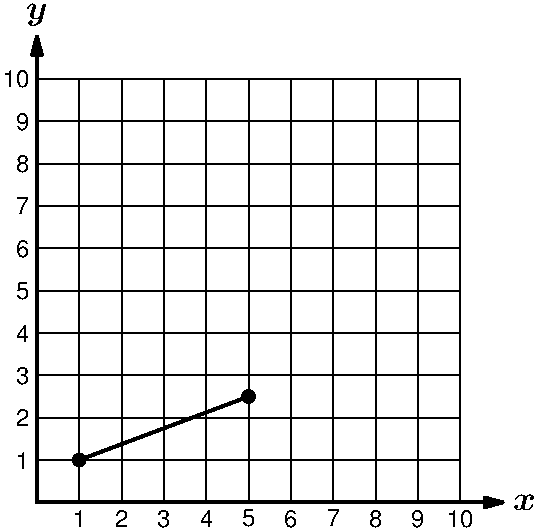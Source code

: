 import graph;
import math;

defaultpen(Helvetica("m","n")+fontsize(18.0));

pen axispen = Helvetica("m","n")+fontsize(12.0);
pen titlepen = Helvetica("m","n")+fontsize(12.0);
pen drawpen = Helvetica("m","n")+fontsize(15.0);

// Input parameters

int[] omitx = {};
int[] omity = {};

int width = 270;
size(width,0);

string title = "";

int xmin = 0;
int xmax = 10;
int xstep = 1;
string xtitle = "\boldmath$x$";
bool xticks = true;

int ymin = 0;
int ymax = 10;
int ystep = 1;
string ytitle = "\boldmath$y$";
bool yticks = true;

bool showgrid = true;
bool skiplabels = false;
bool labelorigin = false;
bool dashedline = false;
bool shadeabove = false;
bool shadebelow = false;
bool axistitles = false;


if(dashedline) {
  drawpen = drawpen+dashed;
}

if(shadeabove) {
  if(1 == xmin && 2.5 == ymax) {
	  fill((1,1)--(xmin,ymax)--(5,2.5)--cycle,lightgray);
	}

	if(1 == xmin && 5 == xmax) {
    fill((1,1)--(xmin,ymax)--(xmax,ymax)--(5,2.5)--cycle,lightgray);
	}

	if(1 == ymin && 5 == xmax) {
	  fill((1,1)--(xmin,ymin)--(xmin,ymax)--(xmax,ymax)--(5,2.5)--cycle,lightgray);
	}

	if(1 == ymin && 2.5 == ymax) {
	  fill((1,1)--(xmin,ymin)--(xmin,ymax)--(5,2.5)--cycle,lightgray);
	}

	if(1 == xmin && 2.5 == ymin) {
	  fill((1,1)--(xmin,ymax)--(xmax,ymax)--(xmax,ymin)--(5,2.5)--cycle,lightgray);
	}

	if(1 == ymax && 5 == xmax) {
	  fill((1,1)--(xmax,ymax)--(5,2.5)--cycle,lightgray);
  }
		
	if(1 == ymax && 2.5 == ymin) {
	  fill((1,1)--(xmax,ymax)--(xmax,ymin)--(1,1)--cycle,lightgray);
	}	
}

if(shadebelow) {
  if(1 == xmin && 2.5 == ymax) {
	  fill((1,1)--(xmin,ymin)--(xmax,ymin)--(xmax,ymax)--(5,2.5)--cycle,lightgray);
	}

	if(1 == xmin && 5 == xmax) {
    fill((1,1)--(xmin,ymin)--(xmax,ymin)--(5,2.5)--cycle,lightgray);
	}

	if(1 == ymin && 5 == xmax) {
	  fill((1,1)--(xmax,ymin)--(5,2.5)--cycle,lightgray);
	}

	if(1 == ymin && 2.5 == ymax) {
	  fill((1,1)--(xmax,ymin)--(xmax,ymax)--(5,2.5)--cycle,lightgray);
	}

	if(1 == xmin && 2.5 == ymin) {
	  fill((1,1)--(xmin,ymin)--(5,2.5)--cycle,lightgray);
	}

	if(1 == ymax && 5 == xmax) {
	  fill((1,1)--(xmin,ymax)--(xmin,ymin)--(xmax,ymin)--(5,2.5)--cycle,lightgray);
  }
		
	if(1 == ymax && 2.5 == ymin) {
	  fill((1,1)--(xmin,ymax)--(xmin,ymin)--(1,1)--cycle,lightgray);
	}	
}  

real slope = (2.5 - 1)/(5 - 1);
real intercept = 2.5 - slope * 5;

// Draw grid if showgrid == true

if(showgrid) {
   add(shift(xmin,ymin)*grid((int)xmax - (int)xmin,(int)ymax - (int)ymin,linewidth(0.5)));
}

bool contains (int[] iarray, int i) {

  for(int j=0; j < iarray.length; ++j) {
    if(iarray[j] == i) { return true; }
  }

  return false;
}

if(title != "") {
  label(title,((xmax+xmin)/2,1.25 * ymax),titlepen+black);
}

// draw x/y axis

if(xticks == true) {
  path xp1 = (0,0)--(xmax+1,0);
  draw(xp1,currentpen+1.5bp,EndArrow(9.0));
	label(xtitle,(xmax+1,0),E);
  //draw(xtitle,xp1,length(xp1),drawpen,currentpen+1.5bp,EndArrow(9.0));

  if(labelorigin) { label((string)0,(0,0),SW,axispen); }

  for(int i=1; i <= xmax; ++i) {
    if(skiplabels && abs(i) % 2 == 1) { continue; }

    if(contains(omitx,i) == false) {
      fill(shift((i - 0.25,-0.70))* scale(0.60) * unitsquare, white);
      label((string)(i * xstep),(i,0),S,axispen);
    }    
  }

  if(xmin < 0) {
    path xp2 = (0,0)--(xmin-1,0);
    draw(xp2,currentpen+1.5bp,EndArrow(9.0));

    for(int i=xmin; i <= -1; ++i) {
      if(skiplabels && abs(i) % 2 == 1) { continue; }
     
      if(contains(omitx,i) == false) {
        fill(shift((i - 0.25,-0.70))* scale(0.60) * unitsquare, white);

        label((string)(i * xstep),(i,0),S,axispen);
      }
    }

  }

} else {
  xaxis(xtitle,xmin,xmax+1);
}

if(yticks == true) {
  path yp = (0,0)--(0,ymax+1);
  draw(yp,currentpen+1.5bp,EndArrow(9.0));
	label(ytitle,(0,ymax+1),N);

  for(int i=1; i <= ymax; ++i) {
    if(skiplabels && abs(i) % 2 == 1) { continue; }

    if(contains(omity,i) == false) {
      fill(shift((-0.70,i-0.25))* scale(0.60) * unitsquare, white);
      label((string)(i * ystep),(0,i),W,axispen);
    }
  }

  if(ymin < 0) {
    path yp2 = (0,0)--(0,ymin-1);
    draw(yp2,currentpen+1.5bp,EndArrow(9.0));

    for(int i=ymin; i <= -1; ++i) {
      if(skiplabels && abs(i) % 2 == 1) { continue; }

      if(contains(omity,i) == false) {
        fill(shift((-0.70,i-0.25))* scale(0.60) * unitsquare, white);
        label((string)(i * ystep),(0,i),W,axispen);
      }
    }
  }

} else {
  yaxis(ytitle,ymin,ymax+1);
}

draw((1,1)--(5,2.5),drawpen+1.5bp,(false && false ? Arrows(9.0) : (false && !false ? BeginArrow(9.0) : (false ? EndArrow(9.0) : None) ) ));

if(true) {
  fill((1,1),scale(1.2mm)*unitcircle,black);  
}

if(true) {
  fill((5,2.5),scale(1.2mm)*unitcircle,black);  
}

if(axistitles) {
  label("\textbf{x}",(xmax/2,-1.5),titlepen+black);
	label("\textbf{y}",90,(-1.5,ymax/2),titlepen+black);
}
shipout();